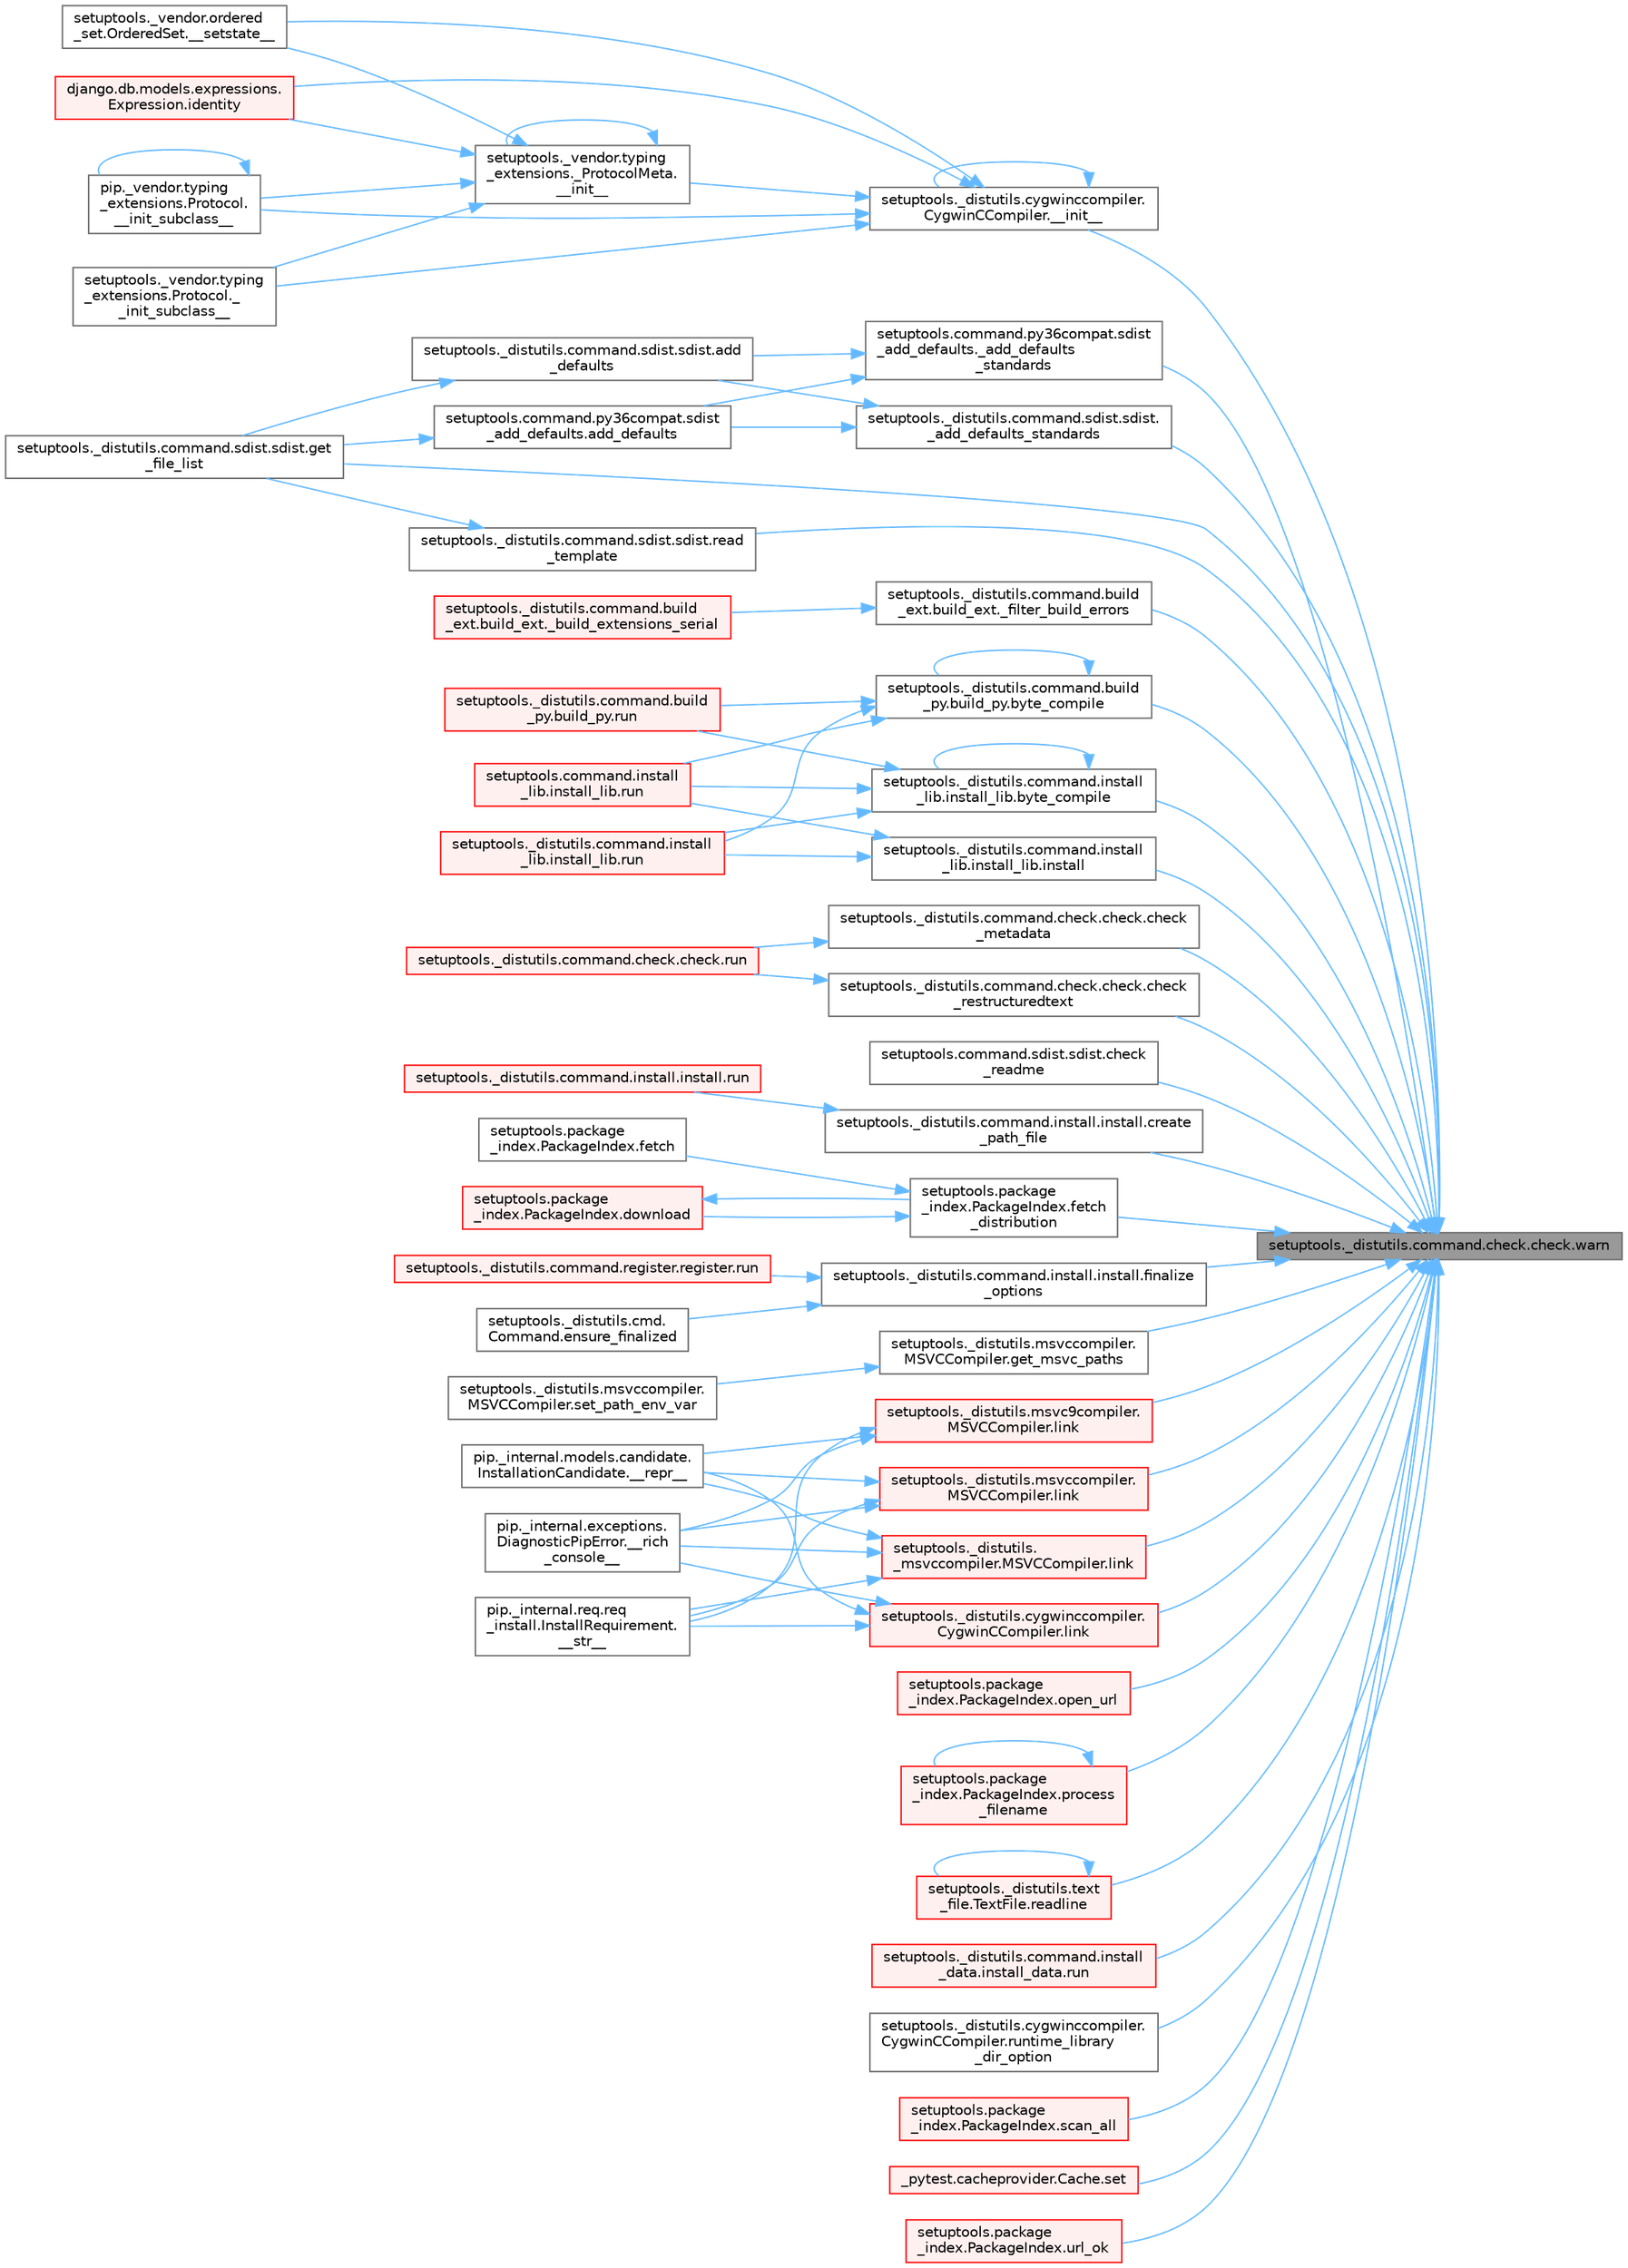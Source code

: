 digraph "setuptools._distutils.command.check.check.warn"
{
 // LATEX_PDF_SIZE
  bgcolor="transparent";
  edge [fontname=Helvetica,fontsize=10,labelfontname=Helvetica,labelfontsize=10];
  node [fontname=Helvetica,fontsize=10,shape=box,height=0.2,width=0.4];
  rankdir="RL";
  Node1 [id="Node000001",label="setuptools._distutils.command.check.check.warn",height=0.2,width=0.4,color="gray40", fillcolor="grey60", style="filled", fontcolor="black",tooltip=" "];
  Node1 -> Node2 [id="edge1_Node000001_Node000002",dir="back",color="steelblue1",style="solid",tooltip=" "];
  Node2 [id="Node000002",label="setuptools._distutils.cygwinccompiler.\lCygwinCCompiler.__init__",height=0.2,width=0.4,color="grey40", fillcolor="white", style="filled",URL="$classsetuptools_1_1__distutils_1_1cygwinccompiler_1_1_cygwin_c_compiler.html#a5398cd156a4c5457f93bb159514e66ea",tooltip=" "];
  Node2 -> Node2 [id="edge2_Node000002_Node000002",dir="back",color="steelblue1",style="solid",tooltip=" "];
  Node2 -> Node3 [id="edge3_Node000002_Node000003",dir="back",color="steelblue1",style="solid",tooltip=" "];
  Node3 [id="Node000003",label="setuptools._vendor.typing\l_extensions._ProtocolMeta.\l__init__",height=0.2,width=0.4,color="grey40", fillcolor="white", style="filled",URL="$classsetuptools_1_1__vendor_1_1typing__extensions_1_1___protocol_meta.html#a7bbaff8ac6d19534b46bca363ee0b43a",tooltip=" "];
  Node3 -> Node3 [id="edge4_Node000003_Node000003",dir="back",color="steelblue1",style="solid",tooltip=" "];
  Node3 -> Node4 [id="edge5_Node000003_Node000004",dir="back",color="steelblue1",style="solid",tooltip=" "];
  Node4 [id="Node000004",label="pip._vendor.typing\l_extensions.Protocol.\l__init_subclass__",height=0.2,width=0.4,color="grey40", fillcolor="white", style="filled",URL="$classpip_1_1__vendor_1_1typing__extensions_1_1_protocol.html#a2916efc86cebb8aba6deb7fd30b33988",tooltip=" "];
  Node4 -> Node4 [id="edge6_Node000004_Node000004",dir="back",color="steelblue1",style="solid",tooltip=" "];
  Node3 -> Node5 [id="edge7_Node000003_Node000005",dir="back",color="steelblue1",style="solid",tooltip=" "];
  Node5 [id="Node000005",label="setuptools._vendor.typing\l_extensions.Protocol._\l_init_subclass__",height=0.2,width=0.4,color="grey40", fillcolor="white", style="filled",URL="$classsetuptools_1_1__vendor_1_1typing__extensions_1_1_protocol.html#ac6cbebc092a4724ab3704c5334059874",tooltip=" "];
  Node3 -> Node6 [id="edge8_Node000003_Node000006",dir="back",color="steelblue1",style="solid",tooltip=" "];
  Node6 [id="Node000006",label="setuptools._vendor.ordered\l_set.OrderedSet.__setstate__",height=0.2,width=0.4,color="grey40", fillcolor="white", style="filled",URL="$classsetuptools_1_1__vendor_1_1ordered__set_1_1_ordered_set.html#aa7f7de9d987829525d06db565fe1b4a1",tooltip=" "];
  Node3 -> Node7 [id="edge9_Node000003_Node000007",dir="back",color="steelblue1",style="solid",tooltip=" "];
  Node7 [id="Node000007",label="django.db.models.expressions.\lExpression.identity",height=0.2,width=0.4,color="red", fillcolor="#FFF0F0", style="filled",URL="$classdjango_1_1db_1_1models_1_1expressions_1_1_expression.html#a10048810b5eb8641acf3bc150731b925",tooltip=" "];
  Node2 -> Node4 [id="edge10_Node000002_Node000004",dir="back",color="steelblue1",style="solid",tooltip=" "];
  Node2 -> Node5 [id="edge11_Node000002_Node000005",dir="back",color="steelblue1",style="solid",tooltip=" "];
  Node2 -> Node6 [id="edge12_Node000002_Node000006",dir="back",color="steelblue1",style="solid",tooltip=" "];
  Node2 -> Node7 [id="edge13_Node000002_Node000007",dir="back",color="steelblue1",style="solid",tooltip=" "];
  Node1 -> Node34 [id="edge14_Node000001_Node000034",dir="back",color="steelblue1",style="solid",tooltip=" "];
  Node34 [id="Node000034",label="setuptools._distutils.command.sdist.sdist.\l_add_defaults_standards",height=0.2,width=0.4,color="grey40", fillcolor="white", style="filled",URL="$classsetuptools_1_1__distutils_1_1command_1_1sdist_1_1sdist.html#a4214e5f123c4be807d544aac00fb02e7",tooltip=" "];
  Node34 -> Node35 [id="edge15_Node000034_Node000035",dir="back",color="steelblue1",style="solid",tooltip=" "];
  Node35 [id="Node000035",label="setuptools._distutils.command.sdist.sdist.add\l_defaults",height=0.2,width=0.4,color="grey40", fillcolor="white", style="filled",URL="$classsetuptools_1_1__distutils_1_1command_1_1sdist_1_1sdist.html#ac6cac77bd4aaf4b6950383845612d6a3",tooltip=" "];
  Node35 -> Node36 [id="edge16_Node000035_Node000036",dir="back",color="steelblue1",style="solid",tooltip=" "];
  Node36 [id="Node000036",label="setuptools._distutils.command.sdist.sdist.get\l_file_list",height=0.2,width=0.4,color="grey40", fillcolor="white", style="filled",URL="$classsetuptools_1_1__distutils_1_1command_1_1sdist_1_1sdist.html#ac88c3970bff5daae5fec958ebe5e91f6",tooltip=" "];
  Node34 -> Node37 [id="edge17_Node000034_Node000037",dir="back",color="steelblue1",style="solid",tooltip=" "];
  Node37 [id="Node000037",label="setuptools.command.py36compat.sdist\l_add_defaults.add_defaults",height=0.2,width=0.4,color="grey40", fillcolor="white", style="filled",URL="$classsetuptools_1_1command_1_1py36compat_1_1sdist__add__defaults.html#addb01c64423721fb33d25bac4d70ca91",tooltip=" "];
  Node37 -> Node36 [id="edge18_Node000037_Node000036",dir="back",color="steelblue1",style="solid",tooltip=" "];
  Node1 -> Node38 [id="edge19_Node000001_Node000038",dir="back",color="steelblue1",style="solid",tooltip=" "];
  Node38 [id="Node000038",label="setuptools.command.py36compat.sdist\l_add_defaults._add_defaults\l_standards",height=0.2,width=0.4,color="grey40", fillcolor="white", style="filled",URL="$classsetuptools_1_1command_1_1py36compat_1_1sdist__add__defaults.html#a1bff838d2e295837c25d182c925ca9af",tooltip=" "];
  Node38 -> Node35 [id="edge20_Node000038_Node000035",dir="back",color="steelblue1",style="solid",tooltip=" "];
  Node38 -> Node37 [id="edge21_Node000038_Node000037",dir="back",color="steelblue1",style="solid",tooltip=" "];
  Node1 -> Node39 [id="edge22_Node000001_Node000039",dir="back",color="steelblue1",style="solid",tooltip=" "];
  Node39 [id="Node000039",label="setuptools._distutils.command.build\l_ext.build_ext._filter_build_errors",height=0.2,width=0.4,color="grey40", fillcolor="white", style="filled",URL="$classsetuptools_1_1__distutils_1_1command_1_1build__ext_1_1build__ext.html#ac32f4f49478c94766259641fd9e9dbec",tooltip=" "];
  Node39 -> Node40 [id="edge23_Node000039_Node000040",dir="back",color="steelblue1",style="solid",tooltip=" "];
  Node40 [id="Node000040",label="setuptools._distutils.command.build\l_ext.build_ext._build_extensions_serial",height=0.2,width=0.4,color="red", fillcolor="#FFF0F0", style="filled",URL="$classsetuptools_1_1__distutils_1_1command_1_1build__ext_1_1build__ext.html#a8e4e81dc7358e4e1470f554ff7ee6a83",tooltip=" "];
  Node1 -> Node44 [id="edge24_Node000001_Node000044",dir="back",color="steelblue1",style="solid",tooltip=" "];
  Node44 [id="Node000044",label="setuptools._distutils.command.build\l_py.build_py.byte_compile",height=0.2,width=0.4,color="grey40", fillcolor="white", style="filled",URL="$classsetuptools_1_1__distutils_1_1command_1_1build__py_1_1build__py.html#a7904ebbfe94d88432ab3ac03abf93a6c",tooltip=" "];
  Node44 -> Node44 [id="edge25_Node000044_Node000044",dir="back",color="steelblue1",style="solid",tooltip=" "];
  Node44 -> Node45 [id="edge26_Node000044_Node000045",dir="back",color="steelblue1",style="solid",tooltip=" "];
  Node45 [id="Node000045",label="setuptools._distutils.command.build\l_py.build_py.run",height=0.2,width=0.4,color="red", fillcolor="#FFF0F0", style="filled",URL="$classsetuptools_1_1__distutils_1_1command_1_1build__py_1_1build__py.html#a12ccc381525d7b9f7c3757cda2fcb404",tooltip=" "];
  Node44 -> Node46 [id="edge27_Node000044_Node000046",dir="back",color="steelblue1",style="solid",tooltip=" "];
  Node46 [id="Node000046",label="setuptools._distutils.command.install\l_lib.install_lib.run",height=0.2,width=0.4,color="red", fillcolor="#FFF0F0", style="filled",URL="$classsetuptools_1_1__distutils_1_1command_1_1install__lib_1_1install__lib.html#aedc0eea27e626a25be51489b2cc77c40",tooltip=" "];
  Node44 -> Node47 [id="edge28_Node000044_Node000047",dir="back",color="steelblue1",style="solid",tooltip=" "];
  Node47 [id="Node000047",label="setuptools.command.install\l_lib.install_lib.run",height=0.2,width=0.4,color="red", fillcolor="#FFF0F0", style="filled",URL="$classsetuptools_1_1command_1_1install__lib_1_1install__lib.html#a50c62121b7ed69229e4cf2d331ff5fa3",tooltip=" "];
  Node1 -> Node48 [id="edge29_Node000001_Node000048",dir="back",color="steelblue1",style="solid",tooltip=" "];
  Node48 [id="Node000048",label="setuptools._distutils.command.install\l_lib.install_lib.byte_compile",height=0.2,width=0.4,color="grey40", fillcolor="white", style="filled",URL="$classsetuptools_1_1__distutils_1_1command_1_1install__lib_1_1install__lib.html#a96e016f8c5f1277a2174f82cb4976008",tooltip=" "];
  Node48 -> Node48 [id="edge30_Node000048_Node000048",dir="back",color="steelblue1",style="solid",tooltip=" "];
  Node48 -> Node45 [id="edge31_Node000048_Node000045",dir="back",color="steelblue1",style="solid",tooltip=" "];
  Node48 -> Node46 [id="edge32_Node000048_Node000046",dir="back",color="steelblue1",style="solid",tooltip=" "];
  Node48 -> Node47 [id="edge33_Node000048_Node000047",dir="back",color="steelblue1",style="solid",tooltip=" "];
  Node1 -> Node49 [id="edge34_Node000001_Node000049",dir="back",color="steelblue1",style="solid",tooltip=" "];
  Node49 [id="Node000049",label="setuptools._distutils.command.check.check.check\l_metadata",height=0.2,width=0.4,color="grey40", fillcolor="white", style="filled",URL="$classsetuptools_1_1__distutils_1_1command_1_1check_1_1check.html#a23e57de6f137822bdde79623516e6f4e",tooltip=" "];
  Node49 -> Node50 [id="edge35_Node000049_Node000050",dir="back",color="steelblue1",style="solid",tooltip=" "];
  Node50 [id="Node000050",label="setuptools._distutils.command.check.check.run",height=0.2,width=0.4,color="red", fillcolor="#FFF0F0", style="filled",URL="$classsetuptools_1_1__distutils_1_1command_1_1check_1_1check.html#a1ce0d2e58cedbd704c27a4fb830571d2",tooltip=" "];
  Node1 -> Node51 [id="edge36_Node000001_Node000051",dir="back",color="steelblue1",style="solid",tooltip=" "];
  Node51 [id="Node000051",label="setuptools.command.sdist.sdist.check\l_readme",height=0.2,width=0.4,color="grey40", fillcolor="white", style="filled",URL="$classsetuptools_1_1command_1_1sdist_1_1sdist.html#a420c00a5bd22e6b121bcf0d221d8d8e7",tooltip=" "];
  Node1 -> Node52 [id="edge37_Node000001_Node000052",dir="back",color="steelblue1",style="solid",tooltip=" "];
  Node52 [id="Node000052",label="setuptools._distutils.command.check.check.check\l_restructuredtext",height=0.2,width=0.4,color="grey40", fillcolor="white", style="filled",URL="$classsetuptools_1_1__distutils_1_1command_1_1check_1_1check.html#abd7a5114b9100019fab74dd4ac555688",tooltip=" "];
  Node52 -> Node50 [id="edge38_Node000052_Node000050",dir="back",color="steelblue1",style="solid",tooltip=" "];
  Node1 -> Node53 [id="edge39_Node000001_Node000053",dir="back",color="steelblue1",style="solid",tooltip=" "];
  Node53 [id="Node000053",label="setuptools._distutils.command.install.install.create\l_path_file",height=0.2,width=0.4,color="grey40", fillcolor="white", style="filled",URL="$classsetuptools_1_1__distutils_1_1command_1_1install_1_1install.html#ae5b9163a32dec1fd8d16c029acf46364",tooltip=" "];
  Node53 -> Node54 [id="edge40_Node000053_Node000054",dir="back",color="steelblue1",style="solid",tooltip=" "];
  Node54 [id="Node000054",label="setuptools._distutils.command.install.install.run",height=0.2,width=0.4,color="red", fillcolor="#FFF0F0", style="filled",URL="$classsetuptools_1_1__distutils_1_1command_1_1install_1_1install.html#a334865e31c8184ad6db89bade3233a4f",tooltip=" "];
  Node1 -> Node55 [id="edge41_Node000001_Node000055",dir="back",color="steelblue1",style="solid",tooltip=" "];
  Node55 [id="Node000055",label="setuptools.package\l_index.PackageIndex.fetch\l_distribution",height=0.2,width=0.4,color="grey40", fillcolor="white", style="filled",URL="$classsetuptools_1_1package__index_1_1_package_index.html#ac5576b29d3cea2f46cf7f84d7a991cbe",tooltip=" "];
  Node55 -> Node56 [id="edge42_Node000055_Node000056",dir="back",color="steelblue1",style="solid",tooltip=" "];
  Node56 [id="Node000056",label="setuptools.package\l_index.PackageIndex.download",height=0.2,width=0.4,color="red", fillcolor="#FFF0F0", style="filled",URL="$classsetuptools_1_1package__index_1_1_package_index.html#a4a93ea395682af3e5a7fa8f1011e77ac",tooltip=" "];
  Node56 -> Node55 [id="edge43_Node000056_Node000055",dir="back",color="steelblue1",style="solid",tooltip=" "];
  Node55 -> Node58 [id="edge44_Node000055_Node000058",dir="back",color="steelblue1",style="solid",tooltip=" "];
  Node58 [id="Node000058",label="setuptools.package\l_index.PackageIndex.fetch",height=0.2,width=0.4,color="grey40", fillcolor="white", style="filled",URL="$classsetuptools_1_1package__index_1_1_package_index.html#acf5a2232ec3075833accee3b11f57469",tooltip=" "];
  Node1 -> Node59 [id="edge45_Node000001_Node000059",dir="back",color="steelblue1",style="solid",tooltip=" "];
  Node59 [id="Node000059",label="setuptools._distutils.command.install.install.finalize\l_options",height=0.2,width=0.4,color="grey40", fillcolor="white", style="filled",URL="$classsetuptools_1_1__distutils_1_1command_1_1install_1_1install.html#aa60b887397a30b3d30f454bddaa1b614",tooltip=" "];
  Node59 -> Node25 [id="edge46_Node000059_Node000025",dir="back",color="steelblue1",style="solid",tooltip=" "];
  Node25 [id="Node000025",label="setuptools._distutils.cmd.\lCommand.ensure_finalized",height=0.2,width=0.4,color="grey40", fillcolor="white", style="filled",URL="$classsetuptools_1_1__distutils_1_1cmd_1_1_command.html#a3d586ca13afbfed87a11872fd15515ab",tooltip=" "];
  Node59 -> Node26 [id="edge47_Node000059_Node000026",dir="back",color="steelblue1",style="solid",tooltip=" "];
  Node26 [id="Node000026",label="setuptools._distutils.command.register.register.run",height=0.2,width=0.4,color="red", fillcolor="#FFF0F0", style="filled",URL="$classsetuptools_1_1__distutils_1_1command_1_1register_1_1register.html#a2c04b126757f477c907033d7f3d0e169",tooltip=" "];
  Node1 -> Node36 [id="edge48_Node000001_Node000036",dir="back",color="steelblue1",style="solid",tooltip=" "];
  Node1 -> Node60 [id="edge49_Node000001_Node000060",dir="back",color="steelblue1",style="solid",tooltip=" "];
  Node60 [id="Node000060",label="setuptools._distutils.msvccompiler.\lMSVCCompiler.get_msvc_paths",height=0.2,width=0.4,color="grey40", fillcolor="white", style="filled",URL="$classsetuptools_1_1__distutils_1_1msvccompiler_1_1_m_s_v_c_compiler.html#adef2c1c798590a5242624d4b58ac872a",tooltip=" "];
  Node60 -> Node61 [id="edge50_Node000060_Node000061",dir="back",color="steelblue1",style="solid",tooltip=" "];
  Node61 [id="Node000061",label="setuptools._distutils.msvccompiler.\lMSVCCompiler.set_path_env_var",height=0.2,width=0.4,color="grey40", fillcolor="white", style="filled",URL="$classsetuptools_1_1__distutils_1_1msvccompiler_1_1_m_s_v_c_compiler.html#a4b892c69ea08b5046f6fa465802d67ab",tooltip=" "];
  Node1 -> Node62 [id="edge51_Node000001_Node000062",dir="back",color="steelblue1",style="solid",tooltip=" "];
  Node62 [id="Node000062",label="setuptools._distutils.command.install\l_lib.install_lib.install",height=0.2,width=0.4,color="grey40", fillcolor="white", style="filled",URL="$classsetuptools_1_1__distutils_1_1command_1_1install__lib_1_1install__lib.html#a5a42723fe1f78394be60814a796ed400",tooltip=" "];
  Node62 -> Node46 [id="edge52_Node000062_Node000046",dir="back",color="steelblue1",style="solid",tooltip=" "];
  Node62 -> Node47 [id="edge53_Node000062_Node000047",dir="back",color="steelblue1",style="solid",tooltip=" "];
  Node1 -> Node63 [id="edge54_Node000001_Node000063",dir="back",color="steelblue1",style="solid",tooltip=" "];
  Node63 [id="Node000063",label="setuptools._distutils.\l_msvccompiler.MSVCCompiler.link",height=0.2,width=0.4,color="red", fillcolor="#FFF0F0", style="filled",URL="$classsetuptools_1_1__distutils_1_1__msvccompiler_1_1_m_s_v_c_compiler.html#aefba9a19cc1d7316a3755f96f4def5f7",tooltip=" "];
  Node63 -> Node64 [id="edge55_Node000063_Node000064",dir="back",color="steelblue1",style="solid",tooltip=" "];
  Node64 [id="Node000064",label="pip._internal.models.candidate.\lInstallationCandidate.__repr__",height=0.2,width=0.4,color="grey40", fillcolor="white", style="filled",URL="$classpip_1_1__internal_1_1models_1_1candidate_1_1_installation_candidate.html#a49ee1c1d2c89b1877a103e615b0b1d0b",tooltip=" "];
  Node63 -> Node65 [id="edge56_Node000063_Node000065",dir="back",color="steelblue1",style="solid",tooltip=" "];
  Node65 [id="Node000065",label="pip._internal.exceptions.\lDiagnosticPipError.__rich\l_console__",height=0.2,width=0.4,color="grey40", fillcolor="white", style="filled",URL="$classpip_1_1__internal_1_1exceptions_1_1_diagnostic_pip_error.html#ae53a5c1fbcdadc8c58ac65565862d7a7",tooltip=" "];
  Node63 -> Node66 [id="edge57_Node000063_Node000066",dir="back",color="steelblue1",style="solid",tooltip=" "];
  Node66 [id="Node000066",label="pip._internal.req.req\l_install.InstallRequirement.\l__str__",height=0.2,width=0.4,color="grey40", fillcolor="white", style="filled",URL="$classpip_1_1__internal_1_1req_1_1req__install_1_1_install_requirement.html#a837c246def32f68224a9bdf67f3371e8",tooltip=" "];
  Node1 -> Node141 [id="edge58_Node000001_Node000141",dir="back",color="steelblue1",style="solid",tooltip=" "];
  Node141 [id="Node000141",label="setuptools._distutils.cygwinccompiler.\lCygwinCCompiler.link",height=0.2,width=0.4,color="red", fillcolor="#FFF0F0", style="filled",URL="$classsetuptools_1_1__distutils_1_1cygwinccompiler_1_1_cygwin_c_compiler.html#a90d2f2ffa74da0002fe22b41afc2cc2f",tooltip=" "];
  Node141 -> Node64 [id="edge59_Node000141_Node000064",dir="back",color="steelblue1",style="solid",tooltip=" "];
  Node141 -> Node65 [id="edge60_Node000141_Node000065",dir="back",color="steelblue1",style="solid",tooltip=" "];
  Node141 -> Node66 [id="edge61_Node000141_Node000066",dir="back",color="steelblue1",style="solid",tooltip=" "];
  Node1 -> Node1651 [id="edge62_Node000001_Node001651",dir="back",color="steelblue1",style="solid",tooltip=" "];
  Node1651 [id="Node001651",label="setuptools._distutils.msvc9compiler.\lMSVCCompiler.link",height=0.2,width=0.4,color="red", fillcolor="#FFF0F0", style="filled",URL="$classsetuptools_1_1__distutils_1_1msvc9compiler_1_1_m_s_v_c_compiler.html#a0c96b6aa97f0cccac88db8bc4220274f",tooltip=" "];
  Node1651 -> Node64 [id="edge63_Node001651_Node000064",dir="back",color="steelblue1",style="solid",tooltip=" "];
  Node1651 -> Node65 [id="edge64_Node001651_Node000065",dir="back",color="steelblue1",style="solid",tooltip=" "];
  Node1651 -> Node66 [id="edge65_Node001651_Node000066",dir="back",color="steelblue1",style="solid",tooltip=" "];
  Node1 -> Node1652 [id="edge66_Node000001_Node001652",dir="back",color="steelblue1",style="solid",tooltip=" "];
  Node1652 [id="Node001652",label="setuptools._distutils.msvccompiler.\lMSVCCompiler.link",height=0.2,width=0.4,color="red", fillcolor="#FFF0F0", style="filled",URL="$classsetuptools_1_1__distutils_1_1msvccompiler_1_1_m_s_v_c_compiler.html#a99e371debe387deabeae0b75e3b70af5",tooltip=" "];
  Node1652 -> Node64 [id="edge67_Node001652_Node000064",dir="back",color="steelblue1",style="solid",tooltip=" "];
  Node1652 -> Node65 [id="edge68_Node001652_Node000065",dir="back",color="steelblue1",style="solid",tooltip=" "];
  Node1652 -> Node66 [id="edge69_Node001652_Node000066",dir="back",color="steelblue1",style="solid",tooltip=" "];
  Node1 -> Node1653 [id="edge70_Node000001_Node001653",dir="back",color="steelblue1",style="solid",tooltip=" "];
  Node1653 [id="Node001653",label="setuptools.package\l_index.PackageIndex.open_url",height=0.2,width=0.4,color="red", fillcolor="#FFF0F0", style="filled",URL="$classsetuptools_1_1package__index_1_1_package_index.html#aff1e433c1a883e337bb8bf5e09438108",tooltip=" "];
  Node1 -> Node866 [id="edge71_Node000001_Node000866",dir="back",color="steelblue1",style="solid",tooltip=" "];
  Node866 [id="Node000866",label="setuptools.package\l_index.PackageIndex.process\l_filename",height=0.2,width=0.4,color="red", fillcolor="#FFF0F0", style="filled",URL="$classsetuptools_1_1package__index_1_1_package_index.html#ab04da07ff3d457892f53ca1e671514cc",tooltip=" "];
  Node866 -> Node866 [id="edge72_Node000866_Node000866",dir="back",color="steelblue1",style="solid",tooltip=" "];
  Node1 -> Node1654 [id="edge73_Node000001_Node001654",dir="back",color="steelblue1",style="solid",tooltip=" "];
  Node1654 [id="Node001654",label="setuptools._distutils.command.sdist.sdist.read\l_template",height=0.2,width=0.4,color="grey40", fillcolor="white", style="filled",URL="$classsetuptools_1_1__distutils_1_1command_1_1sdist_1_1sdist.html#a31b23cc0fec5e9519b6076408dd739c7",tooltip=" "];
  Node1654 -> Node36 [id="edge74_Node001654_Node000036",dir="back",color="steelblue1",style="solid",tooltip=" "];
  Node1 -> Node1655 [id="edge75_Node000001_Node001655",dir="back",color="steelblue1",style="solid",tooltip=" "];
  Node1655 [id="Node001655",label="setuptools._distutils.text\l_file.TextFile.readline",height=0.2,width=0.4,color="red", fillcolor="#FFF0F0", style="filled",URL="$classsetuptools_1_1__distutils_1_1text__file_1_1_text_file.html#a644a305362fdb031f59f879242042ee7",tooltip=" "];
  Node1655 -> Node1655 [id="edge76_Node001655_Node001655",dir="back",color="steelblue1",style="solid",tooltip=" "];
  Node1 -> Node936 [id="edge77_Node000001_Node000936",dir="back",color="steelblue1",style="solid",tooltip=" "];
  Node936 [id="Node000936",label="setuptools._distutils.command.install\l_data.install_data.run",height=0.2,width=0.4,color="red", fillcolor="#FFF0F0", style="filled",URL="$classsetuptools_1_1__distutils_1_1command_1_1install__data_1_1install__data.html#a953619d5fd230139131337f5fb4dd97a",tooltip=" "];
  Node1 -> Node1656 [id="edge78_Node000001_Node001656",dir="back",color="steelblue1",style="solid",tooltip=" "];
  Node1656 [id="Node001656",label="setuptools._distutils.cygwinccompiler.\lCygwinCCompiler.runtime_library\l_dir_option",height=0.2,width=0.4,color="grey40", fillcolor="white", style="filled",URL="$classsetuptools_1_1__distutils_1_1cygwinccompiler_1_1_cygwin_c_compiler.html#a6107cdd1207230f9b469335b030275b2",tooltip=" "];
  Node1 -> Node873 [id="edge79_Node000001_Node000873",dir="back",color="steelblue1",style="solid",tooltip=" "];
  Node873 [id="Node000873",label="setuptools.package\l_index.PackageIndex.scan_all",height=0.2,width=0.4,color="red", fillcolor="#FFF0F0", style="filled",URL="$classsetuptools_1_1package__index_1_1_package_index.html#ac9b166c96ce16e09e23ab0603a253c33",tooltip=" "];
  Node1 -> Node1657 [id="edge80_Node000001_Node001657",dir="back",color="steelblue1",style="solid",tooltip=" "];
  Node1657 [id="Node001657",label="_pytest.cacheprovider.Cache.set",height=0.2,width=0.4,color="red", fillcolor="#FFF0F0", style="filled",URL="$class__pytest_1_1cacheprovider_1_1_cache.html#a4eb62533f65d7495fe5afb7a3f9bd540",tooltip=" "];
  Node1 -> Node1658 [id="edge81_Node000001_Node001658",dir="back",color="steelblue1",style="solid",tooltip=" "];
  Node1658 [id="Node001658",label="setuptools.package\l_index.PackageIndex.url_ok",height=0.2,width=0.4,color="red", fillcolor="#FFF0F0", style="filled",URL="$classsetuptools_1_1package__index_1_1_package_index.html#a8c81dfc9a25b1c84bb8ce7b8b701d450",tooltip=" "];
}
